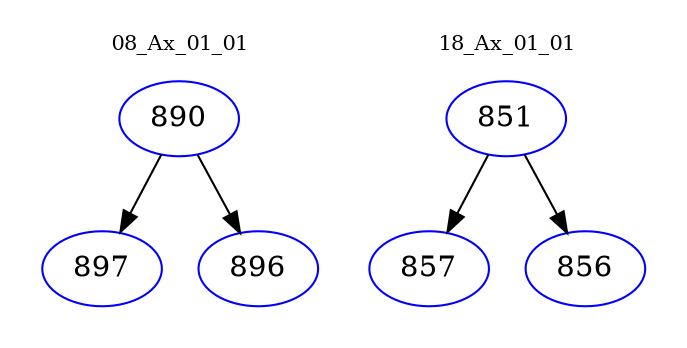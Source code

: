 digraph{
subgraph cluster_0 {
color = white
label = "08_Ax_01_01";
fontsize=10;
T0_890 [label="890", color="blue"]
T0_890 -> T0_897 [color="black"]
T0_897 [label="897", color="blue"]
T0_890 -> T0_896 [color="black"]
T0_896 [label="896", color="blue"]
}
subgraph cluster_1 {
color = white
label = "18_Ax_01_01";
fontsize=10;
T1_851 [label="851", color="blue"]
T1_851 -> T1_857 [color="black"]
T1_857 [label="857", color="blue"]
T1_851 -> T1_856 [color="black"]
T1_856 [label="856", color="blue"]
}
}
